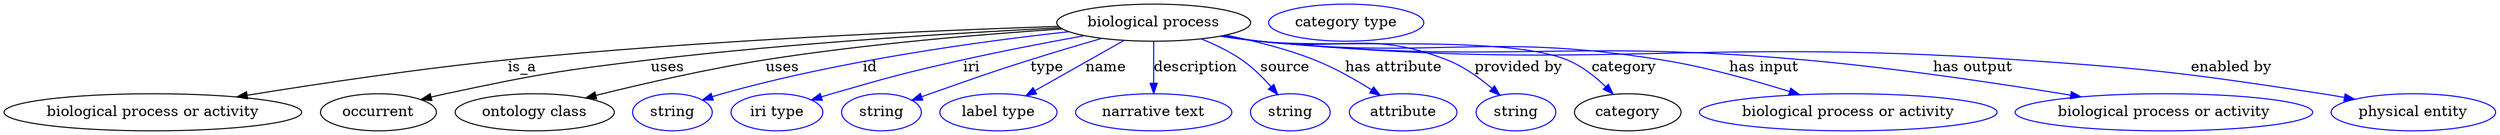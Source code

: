 digraph {
	graph [bb="0,0,2404.9,123"];
	node [label="\N"];
	"biological process"	[height=0.5,
		label="biological process",
		pos="1110.6,105",
		width=2.5998];
	"biological process or activity"	[height=0.5,
		pos="143.64,18",
		width=3.9899];
	"biological process" -> "biological process or activity"	[label=is_a,
		lp="500.64,61.5",
		pos="e,224.82,32.908 1018.7,101.4 896.83,97.358 675.16,87.99 486.64,69 400.89,60.363 303.74,45.742 234.78,34.536"];
	occurrent	[height=0.5,
		pos="361.64,18",
		width=1.5526];
	"biological process" -> occurrent	[label=uses,
		lp="641.14,61.5",
		pos="e,402.77,30.358 1020.4,100.02 922.62,95.125 762.19,85.379 624.64,69 536.05,58.451 513.88,54.639 426.64,36 422.03,35.016 417.26,33.92 \
412.49,32.771"];
	"ontology class"	[height=0.5,
		pos="512.64,18",
		width=2.1304];
	"biological process" -> "ontology class"	[label=uses,
		lp="752.14,61.5",
		pos="e,561.89,31.943 1022.3,98.948 946.1,93.826 833.16,84.42 735.64,69 679.53,60.128 616.43,45.541 571.71,34.406"];
	id	[color=blue,
		height=0.5,
		label=string,
		pos="645.64,18",
		width=1.0652];
	"biological process" -> id	[color=blue,
		label=id,
		lp="836.64,61.5",
		pos="e,674.63,29.948 1028.7,96.228 943.75,86.874 807.63,68.253 693.64,36 690.53,35.121 687.34,34.148 684.14,33.124",
		style=solid];
	iri	[color=blue,
		height=0.5,
		label="iri type",
		pos="746.64,18",
		width=1.2277];
	"biological process" -> iri	[color=blue,
		label=iri,
		lp="934.64,61.5",
		pos="e,780.26,29.865 1043.5,92.374 1008.6,86.027 965.18,77.701 926.64,69 870.17,56.251 856.26,52.03 800.64,36 797.13,34.988 793.49,33.911 \
789.85,32.81",
		style=solid];
	type	[color=blue,
		height=0.5,
		label=string,
		pos="847.64,18",
		width=1.0652];
	"biological process" -> type	[color=blue,
		label=type,
		lp="1007.6,61.5",
		pos="e,876.94,29.697 1060.4,89.733 1039.1,83.559 1014.1,76.126 991.64,69 948.23,55.239 937.61,51.079 894.64,36 891.95,35.057 889.18,34.077 \
886.39,33.084",
		style=solid];
	name	[color=blue,
		height=0.5,
		label="label type",
		pos="960.64,18",
		width=1.5707];
	"biological process" -> name	[color=blue,
		label=name,
		lp="1064.6,61.5",
		pos="e,987.09,33.988 1082.1,87.812 1057.6,73.938 1022.2,53.896 995.96,39.017",
		style=solid];
	description	[color=blue,
		height=0.5,
		label="narrative text",
		pos="1110.6,18",
		width=2.0943];
	"biological process" -> description	[color=blue,
		label=description,
		lp="1151.1,61.5",
		pos="e,1110.6,36.175 1110.6,86.799 1110.6,75.163 1110.6,59.548 1110.6,46.237",
		style=solid];
	source	[color=blue,
		height=0.5,
		label=string,
		pos="1242.6,18",
		width=1.0652];
	"biological process" -> source	[color=blue,
		label=source,
		lp="1237.6,61.5",
		pos="e,1230.5,35.129 1156.6,89.218 1169.8,83.897 1183.8,77.151 1195.6,69 1206.1,61.784 1216,51.893 1224,42.813",
		style=solid];
	"has attribute"	[color=blue,
		height=0.5,
		label=attribute,
		pos="1350.6,18",
		width=1.4443];
	"biological process" -> "has attribute"	[color=blue,
		label="has attribute",
		lp="1342.6,61.5",
		pos="e,1328.9,34.359 1180.7,92.961 1207.8,87.465 1238.7,79.661 1265.6,69 1284.7,61.468 1304.5,50.068 1320.2,40.054",
		style=solid];
	"provided by"	[color=blue,
		height=0.5,
		label=string,
		pos="1458.6,18",
		width=1.0652];
	"biological process" -> "provided by"	[color=blue,
		label="provided by",
		lp="1462.1,61.5",
		pos="e,1443.4,34.758 1177.2,92.255 1189,90.362 1201.2,88.526 1212.6,87 1292.8,76.349 1318.5,98.791 1393.6,69 1409.2,62.819 1424.2,51.737 \
1435.9,41.575",
		style=solid];
	category	[height=0.5,
		pos="1566.6,18",
		width=1.4263];
	"biological process" -> category	[color=blue,
		label=category,
		lp="1564.1,61.5",
		pos="e,1552.8,35.686 1176.1,92.057 1188.2,90.139 1200.8,88.345 1212.6,87 1278.1,79.573 1447.6,93.816 1508.6,69 1522.6,63.335 1535.5,52.909 \
1545.6,43.038",
		style=solid];
	"has input"	[color=blue,
		height=0.5,
		label="biological process or activity",
		pos="1779.6,18",
		width=3.9899];
	"biological process" -> "has input"	[color=blue,
		label="has input",
		lp="1699.1,61.5",
		pos="e,1732.9,35.098 1175.5,92.004 1187.8,90.067 1200.6,88.28 1212.6,87 1383.9,68.814 1429.6,96.213 1599.6,69 1641.8,62.253 1688.2,49.226 \
1723.3,38.161",
		style=solid];
	"has output"	[color=blue,
		height=0.5,
		label="biological process or activity",
		pos="2084.6,18",
		width=3.9899];
	"biological process" -> "has output"	[color=blue,
		label="has output",
		lp="1900.1,61.5",
		pos="e,2004.8,32.99 1175.2,91.928 1187.6,89.985 1200.5,88.216 1212.6,87 1444.5,63.796 1504.5,89.6 1736.6,69 1824.7,61.183 1924.6,46.2 \
1994.6,34.666",
		style=solid];
	"enabled by"	[color=blue,
		height=0.5,
		label="physical entity",
		pos="2325.6,18",
		width=2.2026];
	"biological process" -> "enabled by"	[color=blue,
		label="enabled by",
		lp="2150.1,61.5",
		pos="e,2268.9,30.638 1174.9,91.875 1187.4,89.924 1200.4,88.165 1212.6,87 1535.7,56.247 1618.8,91.061 1942.6,69 2074.3,60.032 2107.2,55.861 \
2237.6,36 2244.5,34.961 2251.6,33.772 2258.6,32.516",
		style=solid];
	"named thing_category"	[color=blue,
		height=0.5,
		label="category type",
		pos="1296.6,105",
		width=2.0762];
}

